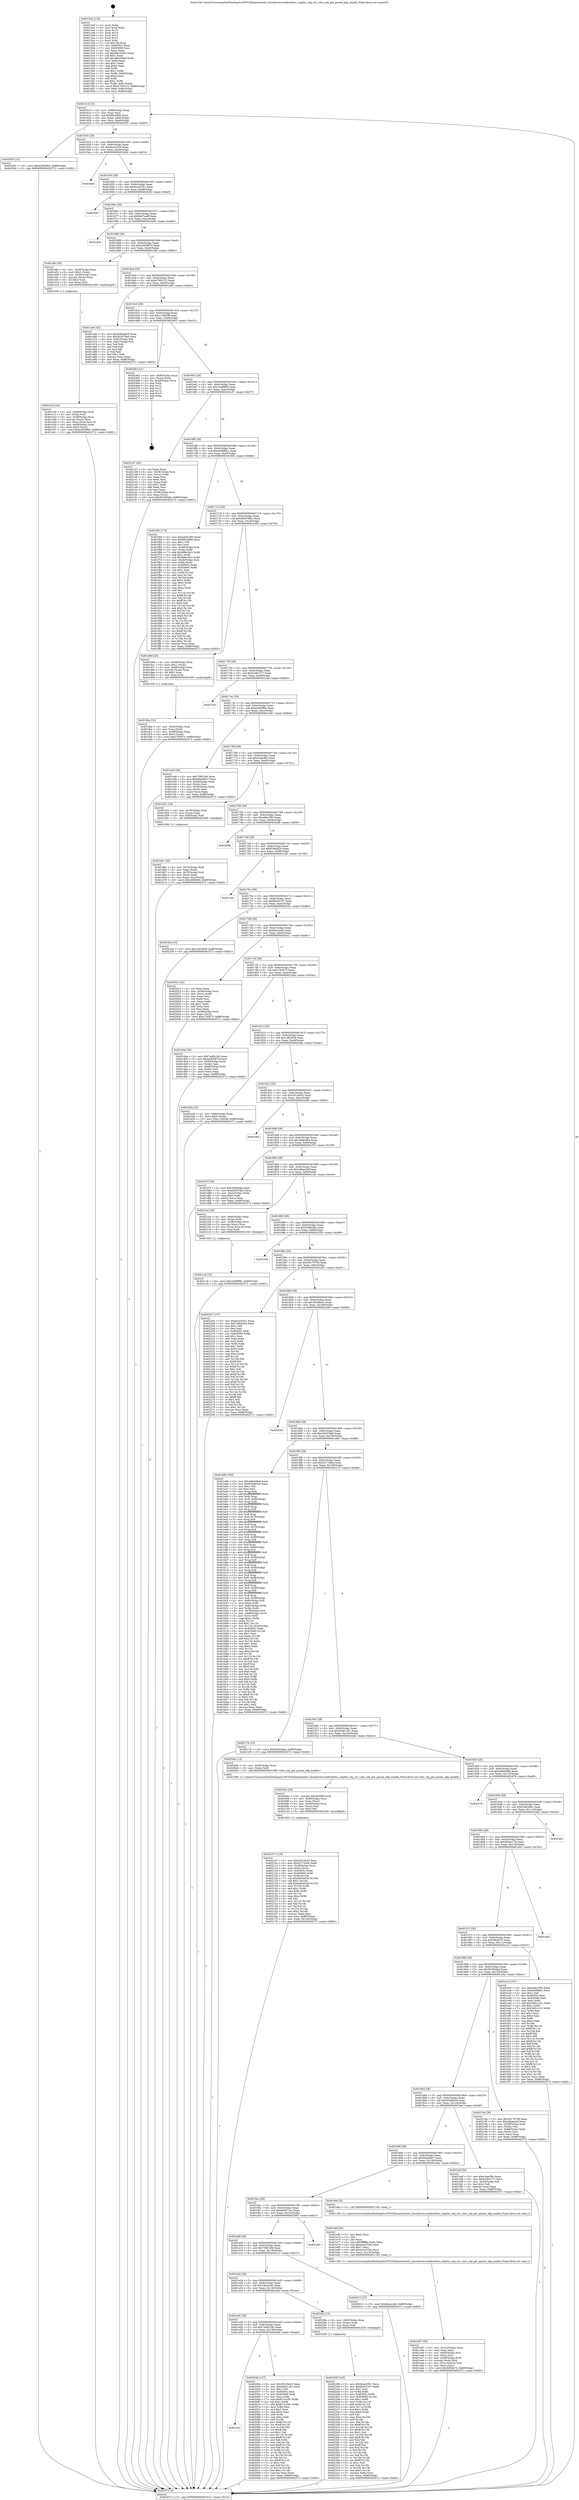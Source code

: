 digraph "0x4015a0" {
  label = "0x4015a0 (/mnt/c/Users/mathe/Desktop/tcc/POCII/binaries/extr_linuxdriversusbhostdwc_otgdwc_otg_cil.c_dwc_otg_get_param_adp_enable_Final-ollvm.out::main(0))"
  labelloc = "t"
  node[shape=record]

  Entry [label="",width=0.3,height=0.3,shape=circle,fillcolor=black,style=filled]
  "0x401614" [label="{
     0x401614 [32]\l
     | [instrs]\l
     &nbsp;&nbsp;0x401614 \<+6\>: mov -0x88(%rbp),%eax\l
     &nbsp;&nbsp;0x40161a \<+2\>: mov %eax,%ecx\l
     &nbsp;&nbsp;0x40161c \<+6\>: sub $0x88c2f6fa,%ecx\l
     &nbsp;&nbsp;0x401622 \<+6\>: mov %eax,-0x9c(%rbp)\l
     &nbsp;&nbsp;0x401628 \<+6\>: mov %ecx,-0xa0(%rbp)\l
     &nbsp;&nbsp;0x40162e \<+6\>: je 0000000000402003 \<main+0xa63\>\l
  }"]
  "0x402003" [label="{
     0x402003 [15]\l
     | [instrs]\l
     &nbsp;&nbsp;0x402003 \<+10\>: movl $0xe2f43964,-0x88(%rbp)\l
     &nbsp;&nbsp;0x40200d \<+5\>: jmp 0000000000402572 \<main+0xfd2\>\l
  }"]
  "0x401634" [label="{
     0x401634 [28]\l
     | [instrs]\l
     &nbsp;&nbsp;0x401634 \<+5\>: jmp 0000000000401639 \<main+0x99\>\l
     &nbsp;&nbsp;0x401639 \<+6\>: mov -0x9c(%rbp),%eax\l
     &nbsp;&nbsp;0x40163f \<+5\>: sub $0x8ece3225,%eax\l
     &nbsp;&nbsp;0x401644 \<+6\>: mov %eax,-0xa4(%rbp)\l
     &nbsp;&nbsp;0x40164a \<+6\>: je 00000000004024bd \<main+0xf1d\>\l
  }"]
  Exit [label="",width=0.3,height=0.3,shape=circle,fillcolor=black,style=filled,peripheries=2]
  "0x4024bd" [label="{
     0x4024bd\l
  }", style=dashed]
  "0x401650" [label="{
     0x401650 [28]\l
     | [instrs]\l
     &nbsp;&nbsp;0x401650 \<+5\>: jmp 0000000000401655 \<main+0xb5\>\l
     &nbsp;&nbsp;0x401655 \<+6\>: mov -0x9c(%rbp),%eax\l
     &nbsp;&nbsp;0x40165b \<+5\>: sub $0x9cea5351,%eax\l
     &nbsp;&nbsp;0x401660 \<+6\>: mov %eax,-0xa8(%rbp)\l
     &nbsp;&nbsp;0x401666 \<+6\>: je 0000000000402545 \<main+0xfa5\>\l
  }"]
  "0x402299" [label="{
     0x402299 [145]\l
     | [instrs]\l
     &nbsp;&nbsp;0x402299 \<+5\>: mov $0x9cea5351,%ecx\l
     &nbsp;&nbsp;0x40229e \<+5\>: mov $0xfbd34747,%edx\l
     &nbsp;&nbsp;0x4022a3 \<+3\>: mov $0x1,%sil\l
     &nbsp;&nbsp;0x4022a6 \<+3\>: xor %r8d,%r8d\l
     &nbsp;&nbsp;0x4022a9 \<+8\>: mov 0x40505c,%r9d\l
     &nbsp;&nbsp;0x4022b1 \<+8\>: mov 0x405060,%r10d\l
     &nbsp;&nbsp;0x4022b9 \<+4\>: sub $0x1,%r8d\l
     &nbsp;&nbsp;0x4022bd \<+3\>: mov %r9d,%r11d\l
     &nbsp;&nbsp;0x4022c0 \<+3\>: add %r8d,%r11d\l
     &nbsp;&nbsp;0x4022c3 \<+4\>: imul %r11d,%r9d\l
     &nbsp;&nbsp;0x4022c7 \<+4\>: and $0x1,%r9d\l
     &nbsp;&nbsp;0x4022cb \<+4\>: cmp $0x0,%r9d\l
     &nbsp;&nbsp;0x4022cf \<+3\>: sete %bl\l
     &nbsp;&nbsp;0x4022d2 \<+4\>: cmp $0xa,%r10d\l
     &nbsp;&nbsp;0x4022d6 \<+4\>: setl %r14b\l
     &nbsp;&nbsp;0x4022da \<+3\>: mov %bl,%r15b\l
     &nbsp;&nbsp;0x4022dd \<+4\>: xor $0xff,%r15b\l
     &nbsp;&nbsp;0x4022e1 \<+3\>: mov %r14b,%r12b\l
     &nbsp;&nbsp;0x4022e4 \<+4\>: xor $0xff,%r12b\l
     &nbsp;&nbsp;0x4022e8 \<+4\>: xor $0x1,%sil\l
     &nbsp;&nbsp;0x4022ec \<+3\>: mov %r15b,%r13b\l
     &nbsp;&nbsp;0x4022ef \<+4\>: and $0xff,%r13b\l
     &nbsp;&nbsp;0x4022f3 \<+3\>: and %sil,%bl\l
     &nbsp;&nbsp;0x4022f6 \<+3\>: mov %r12b,%al\l
     &nbsp;&nbsp;0x4022f9 \<+2\>: and $0xff,%al\l
     &nbsp;&nbsp;0x4022fb \<+3\>: and %sil,%r14b\l
     &nbsp;&nbsp;0x4022fe \<+3\>: or %bl,%r13b\l
     &nbsp;&nbsp;0x402301 \<+3\>: or %r14b,%al\l
     &nbsp;&nbsp;0x402304 \<+3\>: xor %al,%r13b\l
     &nbsp;&nbsp;0x402307 \<+3\>: or %r12b,%r15b\l
     &nbsp;&nbsp;0x40230a \<+4\>: xor $0xff,%r15b\l
     &nbsp;&nbsp;0x40230e \<+4\>: or $0x1,%sil\l
     &nbsp;&nbsp;0x402312 \<+3\>: and %sil,%r15b\l
     &nbsp;&nbsp;0x402315 \<+3\>: or %r15b,%r13b\l
     &nbsp;&nbsp;0x402318 \<+4\>: test $0x1,%r13b\l
     &nbsp;&nbsp;0x40231c \<+3\>: cmovne %edx,%ecx\l
     &nbsp;&nbsp;0x40231f \<+6\>: mov %ecx,-0x88(%rbp)\l
     &nbsp;&nbsp;0x402325 \<+5\>: jmp 0000000000402572 \<main+0xfd2\>\l
  }"]
  "0x402545" [label="{
     0x402545\l
  }", style=dashed]
  "0x40166c" [label="{
     0x40166c [28]\l
     | [instrs]\l
     &nbsp;&nbsp;0x40166c \<+5\>: jmp 0000000000401671 \<main+0xd1\>\l
     &nbsp;&nbsp;0x401671 \<+6\>: mov -0x9c(%rbp),%eax\l
     &nbsp;&nbsp;0x401677 \<+5\>: sub $0x9e67aa8f,%eax\l
     &nbsp;&nbsp;0x40167c \<+6\>: mov %eax,-0xac(%rbp)\l
     &nbsp;&nbsp;0x401682 \<+6\>: je 000000000040243b \<main+0xe9b\>\l
  }"]
  "0x4021c8" [label="{
     0x4021c8 [15]\l
     | [instrs]\l
     &nbsp;&nbsp;0x4021c8 \<+10\>: movl $0xc3a99f96,-0x88(%rbp)\l
     &nbsp;&nbsp;0x4021d2 \<+5\>: jmp 0000000000402572 \<main+0xfd2\>\l
  }"]
  "0x40243b" [label="{
     0x40243b\l
  }", style=dashed]
  "0x401688" [label="{
     0x401688 [28]\l
     | [instrs]\l
     &nbsp;&nbsp;0x401688 \<+5\>: jmp 000000000040168d \<main+0xed\>\l
     &nbsp;&nbsp;0x40168d \<+6\>: mov -0x9c(%rbp),%eax\l
     &nbsp;&nbsp;0x401693 \<+5\>: sub $0xa285687d,%eax\l
     &nbsp;&nbsp;0x401698 \<+6\>: mov %eax,-0xb0(%rbp)\l
     &nbsp;&nbsp;0x40169e \<+6\>: je 0000000000401dfe \<main+0x85e\>\l
  }"]
  "0x402107" [label="{
     0x402107 [116]\l
     | [instrs]\l
     &nbsp;&nbsp;0x402107 \<+5\>: mov $0x20518c63,%esi\l
     &nbsp;&nbsp;0x40210c \<+5\>: mov $0x43175e0a,%edx\l
     &nbsp;&nbsp;0x402111 \<+4\>: mov -0x38(%rbp),%rcx\l
     &nbsp;&nbsp;0x402115 \<+6\>: movl $0x0,(%rcx)\l
     &nbsp;&nbsp;0x40211b \<+8\>: mov 0x40505c,%r8d\l
     &nbsp;&nbsp;0x402123 \<+8\>: mov 0x405060,%r9d\l
     &nbsp;&nbsp;0x40212b \<+3\>: mov %r8d,%r10d\l
     &nbsp;&nbsp;0x40212e \<+7\>: sub $0xed65a53d,%r10d\l
     &nbsp;&nbsp;0x402135 \<+4\>: sub $0x1,%r10d\l
     &nbsp;&nbsp;0x402139 \<+7\>: add $0xed65a53d,%r10d\l
     &nbsp;&nbsp;0x402140 \<+4\>: imul %r10d,%r8d\l
     &nbsp;&nbsp;0x402144 \<+4\>: and $0x1,%r8d\l
     &nbsp;&nbsp;0x402148 \<+4\>: cmp $0x0,%r8d\l
     &nbsp;&nbsp;0x40214c \<+4\>: sete %r11b\l
     &nbsp;&nbsp;0x402150 \<+4\>: cmp $0xa,%r9d\l
     &nbsp;&nbsp;0x402154 \<+3\>: setl %bl\l
     &nbsp;&nbsp;0x402157 \<+3\>: mov %r11b,%r14b\l
     &nbsp;&nbsp;0x40215a \<+3\>: and %bl,%r14b\l
     &nbsp;&nbsp;0x40215d \<+3\>: xor %bl,%r11b\l
     &nbsp;&nbsp;0x402160 \<+3\>: or %r11b,%r14b\l
     &nbsp;&nbsp;0x402163 \<+4\>: test $0x1,%r14b\l
     &nbsp;&nbsp;0x402167 \<+3\>: cmovne %edx,%esi\l
     &nbsp;&nbsp;0x40216a \<+6\>: mov %esi,-0x88(%rbp)\l
     &nbsp;&nbsp;0x402170 \<+6\>: mov %eax,-0x140(%rbp)\l
     &nbsp;&nbsp;0x402176 \<+5\>: jmp 0000000000402572 \<main+0xfd2\>\l
  }"]
  "0x401dfe" [label="{
     0x401dfe [29]\l
     | [instrs]\l
     &nbsp;&nbsp;0x401dfe \<+4\>: mov -0x50(%rbp),%rax\l
     &nbsp;&nbsp;0x401e02 \<+6\>: movl $0x1,(%rax)\l
     &nbsp;&nbsp;0x401e08 \<+4\>: mov -0x50(%rbp),%rax\l
     &nbsp;&nbsp;0x401e0c \<+3\>: movslq (%rax),%rax\l
     &nbsp;&nbsp;0x401e0f \<+4\>: shl $0x2,%rax\l
     &nbsp;&nbsp;0x401e13 \<+3\>: mov %rax,%rdi\l
     &nbsp;&nbsp;0x401e16 \<+5\>: call 0000000000401050 \<malloc@plt\>\l
     | [calls]\l
     &nbsp;&nbsp;0x401050 \{1\} (unknown)\l
  }"]
  "0x4016a4" [label="{
     0x4016a4 [28]\l
     | [instrs]\l
     &nbsp;&nbsp;0x4016a4 \<+5\>: jmp 00000000004016a9 \<main+0x109\>\l
     &nbsp;&nbsp;0x4016a9 \<+6\>: mov -0x9c(%rbp),%eax\l
     &nbsp;&nbsp;0x4016af \<+5\>: sub $0xa7365122,%eax\l
     &nbsp;&nbsp;0x4016b4 \<+6\>: mov %eax,-0xb4(%rbp)\l
     &nbsp;&nbsp;0x4016ba \<+6\>: je 0000000000401a66 \<main+0x4c6\>\l
  }"]
  "0x4020ea" [label="{
     0x4020ea [29]\l
     | [instrs]\l
     &nbsp;&nbsp;0x4020ea \<+10\>: movabs $0x4030b6,%rdi\l
     &nbsp;&nbsp;0x4020f4 \<+4\>: mov -0x40(%rbp),%rcx\l
     &nbsp;&nbsp;0x4020f8 \<+2\>: mov %eax,(%rcx)\l
     &nbsp;&nbsp;0x4020fa \<+4\>: mov -0x40(%rbp),%rcx\l
     &nbsp;&nbsp;0x4020fe \<+2\>: mov (%rcx),%esi\l
     &nbsp;&nbsp;0x402100 \<+2\>: mov $0x0,%al\l
     &nbsp;&nbsp;0x402102 \<+5\>: call 0000000000401040 \<printf@plt\>\l
     | [calls]\l
     &nbsp;&nbsp;0x401040 \{1\} (unknown)\l
  }"]
  "0x401a66" [label="{
     0x401a66 [53]\l
     | [instrs]\l
     &nbsp;&nbsp;0x401a66 \<+5\>: mov $0x4d6449e8,%eax\l
     &nbsp;&nbsp;0x401a6b \<+5\>: mov $0x3d2079a9,%ecx\l
     &nbsp;&nbsp;0x401a70 \<+6\>: mov -0x82(%rbp),%dl\l
     &nbsp;&nbsp;0x401a76 \<+7\>: mov -0x81(%rbp),%sil\l
     &nbsp;&nbsp;0x401a7d \<+3\>: mov %dl,%dil\l
     &nbsp;&nbsp;0x401a80 \<+3\>: and %sil,%dil\l
     &nbsp;&nbsp;0x401a83 \<+3\>: xor %sil,%dl\l
     &nbsp;&nbsp;0x401a86 \<+3\>: or %dl,%dil\l
     &nbsp;&nbsp;0x401a89 \<+4\>: test $0x1,%dil\l
     &nbsp;&nbsp;0x401a8d \<+3\>: cmovne %ecx,%eax\l
     &nbsp;&nbsp;0x401a90 \<+6\>: mov %eax,-0x88(%rbp)\l
     &nbsp;&nbsp;0x401a96 \<+5\>: jmp 0000000000402572 \<main+0xfd2\>\l
  }"]
  "0x4016c0" [label="{
     0x4016c0 [28]\l
     | [instrs]\l
     &nbsp;&nbsp;0x4016c0 \<+5\>: jmp 00000000004016c5 \<main+0x125\>\l
     &nbsp;&nbsp;0x4016c5 \<+6\>: mov -0x9c(%rbp),%eax\l
     &nbsp;&nbsp;0x4016cb \<+5\>: sub $0xc13b02ff,%eax\l
     &nbsp;&nbsp;0x4016d0 \<+6\>: mov %eax,-0xb8(%rbp)\l
     &nbsp;&nbsp;0x4016d6 \<+6\>: je 0000000000402463 \<main+0xec3\>\l
  }"]
  "0x402572" [label="{
     0x402572 [5]\l
     | [instrs]\l
     &nbsp;&nbsp;0x402572 \<+5\>: jmp 0000000000401614 \<main+0x74\>\l
  }"]
  "0x4015a0" [label="{
     0x4015a0 [116]\l
     | [instrs]\l
     &nbsp;&nbsp;0x4015a0 \<+1\>: push %rbp\l
     &nbsp;&nbsp;0x4015a1 \<+3\>: mov %rsp,%rbp\l
     &nbsp;&nbsp;0x4015a4 \<+2\>: push %r15\l
     &nbsp;&nbsp;0x4015a6 \<+2\>: push %r14\l
     &nbsp;&nbsp;0x4015a8 \<+2\>: push %r13\l
     &nbsp;&nbsp;0x4015aa \<+2\>: push %r12\l
     &nbsp;&nbsp;0x4015ac \<+1\>: push %rbx\l
     &nbsp;&nbsp;0x4015ad \<+7\>: sub $0x128,%rsp\l
     &nbsp;&nbsp;0x4015b4 \<+7\>: mov 0x40505c,%eax\l
     &nbsp;&nbsp;0x4015bb \<+7\>: mov 0x405060,%ecx\l
     &nbsp;&nbsp;0x4015c2 \<+2\>: mov %eax,%edx\l
     &nbsp;&nbsp;0x4015c4 \<+6\>: sub $0xd8e164de,%edx\l
     &nbsp;&nbsp;0x4015ca \<+3\>: sub $0x1,%edx\l
     &nbsp;&nbsp;0x4015cd \<+6\>: add $0xd8e164de,%edx\l
     &nbsp;&nbsp;0x4015d3 \<+3\>: imul %edx,%eax\l
     &nbsp;&nbsp;0x4015d6 \<+3\>: and $0x1,%eax\l
     &nbsp;&nbsp;0x4015d9 \<+3\>: cmp $0x0,%eax\l
     &nbsp;&nbsp;0x4015dc \<+4\>: sete %r8b\l
     &nbsp;&nbsp;0x4015e0 \<+4\>: and $0x1,%r8b\l
     &nbsp;&nbsp;0x4015e4 \<+7\>: mov %r8b,-0x82(%rbp)\l
     &nbsp;&nbsp;0x4015eb \<+3\>: cmp $0xa,%ecx\l
     &nbsp;&nbsp;0x4015ee \<+4\>: setl %r8b\l
     &nbsp;&nbsp;0x4015f2 \<+4\>: and $0x1,%r8b\l
     &nbsp;&nbsp;0x4015f6 \<+7\>: mov %r8b,-0x81(%rbp)\l
     &nbsp;&nbsp;0x4015fd \<+10\>: movl $0xa7365122,-0x88(%rbp)\l
     &nbsp;&nbsp;0x401607 \<+6\>: mov %edi,-0x8c(%rbp)\l
     &nbsp;&nbsp;0x40160d \<+7\>: mov %rsi,-0x98(%rbp)\l
  }"]
  "0x401a5c" [label="{
     0x401a5c\l
  }", style=dashed]
  "0x402463" [label="{
     0x402463 [21]\l
     | [instrs]\l
     &nbsp;&nbsp;0x402463 \<+4\>: mov -0x80(%rbp),%rax\l
     &nbsp;&nbsp;0x402467 \<+2\>: mov (%rax),%eax\l
     &nbsp;&nbsp;0x402469 \<+4\>: lea -0x28(%rbp),%rsp\l
     &nbsp;&nbsp;0x40246d \<+1\>: pop %rbx\l
     &nbsp;&nbsp;0x40246e \<+2\>: pop %r12\l
     &nbsp;&nbsp;0x402470 \<+2\>: pop %r13\l
     &nbsp;&nbsp;0x402472 \<+2\>: pop %r14\l
     &nbsp;&nbsp;0x402474 \<+2\>: pop %r15\l
     &nbsp;&nbsp;0x402476 \<+1\>: pop %rbp\l
     &nbsp;&nbsp;0x402477 \<+1\>: ret\l
  }"]
  "0x4016dc" [label="{
     0x4016dc [28]\l
     | [instrs]\l
     &nbsp;&nbsp;0x4016dc \<+5\>: jmp 00000000004016e1 \<main+0x141\>\l
     &nbsp;&nbsp;0x4016e1 \<+6\>: mov -0x9c(%rbp),%eax\l
     &nbsp;&nbsp;0x4016e7 \<+5\>: sub $0xc3a99f96,%eax\l
     &nbsp;&nbsp;0x4016ec \<+6\>: mov %eax,-0xbc(%rbp)\l
     &nbsp;&nbsp;0x4016f2 \<+6\>: je 00000000004021d7 \<main+0xc37\>\l
  }"]
  "0x40204b" [label="{
     0x40204b [147]\l
     | [instrs]\l
     &nbsp;&nbsp;0x40204b \<+5\>: mov $0x20518c63,%eax\l
     &nbsp;&nbsp;0x402050 \<+5\>: mov $0x4d3b1181,%ecx\l
     &nbsp;&nbsp;0x402055 \<+2\>: mov $0x1,%dl\l
     &nbsp;&nbsp;0x402057 \<+7\>: mov 0x40505c,%esi\l
     &nbsp;&nbsp;0x40205e \<+7\>: mov 0x405060,%edi\l
     &nbsp;&nbsp;0x402065 \<+3\>: mov %esi,%r8d\l
     &nbsp;&nbsp;0x402068 \<+7\>: sub $0x87cc43f1,%r8d\l
     &nbsp;&nbsp;0x40206f \<+4\>: sub $0x1,%r8d\l
     &nbsp;&nbsp;0x402073 \<+7\>: add $0x87cc43f1,%r8d\l
     &nbsp;&nbsp;0x40207a \<+4\>: imul %r8d,%esi\l
     &nbsp;&nbsp;0x40207e \<+3\>: and $0x1,%esi\l
     &nbsp;&nbsp;0x402081 \<+3\>: cmp $0x0,%esi\l
     &nbsp;&nbsp;0x402084 \<+4\>: sete %r9b\l
     &nbsp;&nbsp;0x402088 \<+3\>: cmp $0xa,%edi\l
     &nbsp;&nbsp;0x40208b \<+4\>: setl %r10b\l
     &nbsp;&nbsp;0x40208f \<+3\>: mov %r9b,%r11b\l
     &nbsp;&nbsp;0x402092 \<+4\>: xor $0xff,%r11b\l
     &nbsp;&nbsp;0x402096 \<+3\>: mov %r10b,%bl\l
     &nbsp;&nbsp;0x402099 \<+3\>: xor $0xff,%bl\l
     &nbsp;&nbsp;0x40209c \<+3\>: xor $0x1,%dl\l
     &nbsp;&nbsp;0x40209f \<+3\>: mov %r11b,%r14b\l
     &nbsp;&nbsp;0x4020a2 \<+4\>: and $0xff,%r14b\l
     &nbsp;&nbsp;0x4020a6 \<+3\>: and %dl,%r9b\l
     &nbsp;&nbsp;0x4020a9 \<+3\>: mov %bl,%r15b\l
     &nbsp;&nbsp;0x4020ac \<+4\>: and $0xff,%r15b\l
     &nbsp;&nbsp;0x4020b0 \<+3\>: and %dl,%r10b\l
     &nbsp;&nbsp;0x4020b3 \<+3\>: or %r9b,%r14b\l
     &nbsp;&nbsp;0x4020b6 \<+3\>: or %r10b,%r15b\l
     &nbsp;&nbsp;0x4020b9 \<+3\>: xor %r15b,%r14b\l
     &nbsp;&nbsp;0x4020bc \<+3\>: or %bl,%r11b\l
     &nbsp;&nbsp;0x4020bf \<+4\>: xor $0xff,%r11b\l
     &nbsp;&nbsp;0x4020c3 \<+3\>: or $0x1,%dl\l
     &nbsp;&nbsp;0x4020c6 \<+3\>: and %dl,%r11b\l
     &nbsp;&nbsp;0x4020c9 \<+3\>: or %r11b,%r14b\l
     &nbsp;&nbsp;0x4020cc \<+4\>: test $0x1,%r14b\l
     &nbsp;&nbsp;0x4020d0 \<+3\>: cmovne %ecx,%eax\l
     &nbsp;&nbsp;0x4020d3 \<+6\>: mov %eax,-0x88(%rbp)\l
     &nbsp;&nbsp;0x4020d9 \<+5\>: jmp 0000000000402572 \<main+0xfd2\>\l
  }"]
  "0x4021d7" [label="{
     0x4021d7 [42]\l
     | [instrs]\l
     &nbsp;&nbsp;0x4021d7 \<+2\>: xor %eax,%eax\l
     &nbsp;&nbsp;0x4021d9 \<+4\>: mov -0x38(%rbp),%rcx\l
     &nbsp;&nbsp;0x4021dd \<+2\>: mov (%rcx),%edx\l
     &nbsp;&nbsp;0x4021df \<+2\>: mov %eax,%esi\l
     &nbsp;&nbsp;0x4021e1 \<+2\>: sub %edx,%esi\l
     &nbsp;&nbsp;0x4021e3 \<+2\>: mov %eax,%edx\l
     &nbsp;&nbsp;0x4021e5 \<+3\>: sub $0x1,%edx\l
     &nbsp;&nbsp;0x4021e8 \<+2\>: add %edx,%esi\l
     &nbsp;&nbsp;0x4021ea \<+2\>: sub %esi,%eax\l
     &nbsp;&nbsp;0x4021ec \<+4\>: mov -0x38(%rbp),%rcx\l
     &nbsp;&nbsp;0x4021f0 \<+2\>: mov %eax,(%rcx)\l
     &nbsp;&nbsp;0x4021f2 \<+10\>: movl $0x5b350dad,-0x88(%rbp)\l
     &nbsp;&nbsp;0x4021fc \<+5\>: jmp 0000000000402572 \<main+0xfd2\>\l
  }"]
  "0x4016f8" [label="{
     0x4016f8 [28]\l
     | [instrs]\l
     &nbsp;&nbsp;0x4016f8 \<+5\>: jmp 00000000004016fd \<main+0x15d\>\l
     &nbsp;&nbsp;0x4016fd \<+6\>: mov -0x9c(%rbp),%eax\l
     &nbsp;&nbsp;0x401703 \<+5\>: sub $0xd346f6e1,%eax\l
     &nbsp;&nbsp;0x401708 \<+6\>: mov %eax,-0xc0(%rbp)\l
     &nbsp;&nbsp;0x40170e \<+6\>: je 0000000000401f56 \<main+0x9b6\>\l
  }"]
  "0x401a40" [label="{
     0x401a40 [28]\l
     | [instrs]\l
     &nbsp;&nbsp;0x401a40 \<+5\>: jmp 0000000000401a45 \<main+0x4a5\>\l
     &nbsp;&nbsp;0x401a45 \<+6\>: mov -0x9c(%rbp),%eax\l
     &nbsp;&nbsp;0x401a4b \<+5\>: sub $0x7ad9c240,%eax\l
     &nbsp;&nbsp;0x401a50 \<+6\>: mov %eax,-0x138(%rbp)\l
     &nbsp;&nbsp;0x401a56 \<+6\>: je 000000000040204b \<main+0xaab\>\l
  }"]
  "0x401f56" [label="{
     0x401f56 [173]\l
     | [instrs]\l
     &nbsp;&nbsp;0x401f56 \<+5\>: mov $0xedde1f92,%eax\l
     &nbsp;&nbsp;0x401f5b \<+5\>: mov $0x88c2f6fa,%ecx\l
     &nbsp;&nbsp;0x401f60 \<+2\>: mov $0x1,%dl\l
     &nbsp;&nbsp;0x401f62 \<+2\>: xor %esi,%esi\l
     &nbsp;&nbsp;0x401f64 \<+4\>: mov -0x48(%rbp),%rdi\l
     &nbsp;&nbsp;0x401f68 \<+3\>: mov (%rdi),%r8d\l
     &nbsp;&nbsp;0x401f6b \<+7\>: add $0xfd9e16c3,%r8d\l
     &nbsp;&nbsp;0x401f72 \<+4\>: add $0x1,%r8d\l
     &nbsp;&nbsp;0x401f76 \<+7\>: sub $0xfd9e16c3,%r8d\l
     &nbsp;&nbsp;0x401f7d \<+4\>: mov -0x48(%rbp),%rdi\l
     &nbsp;&nbsp;0x401f81 \<+3\>: mov %r8d,(%rdi)\l
     &nbsp;&nbsp;0x401f84 \<+8\>: mov 0x40505c,%r8d\l
     &nbsp;&nbsp;0x401f8c \<+8\>: mov 0x405060,%r9d\l
     &nbsp;&nbsp;0x401f94 \<+3\>: sub $0x1,%esi\l
     &nbsp;&nbsp;0x401f97 \<+3\>: mov %r8d,%r10d\l
     &nbsp;&nbsp;0x401f9a \<+3\>: add %esi,%r10d\l
     &nbsp;&nbsp;0x401f9d \<+4\>: imul %r10d,%r8d\l
     &nbsp;&nbsp;0x401fa1 \<+4\>: and $0x1,%r8d\l
     &nbsp;&nbsp;0x401fa5 \<+4\>: cmp $0x0,%r8d\l
     &nbsp;&nbsp;0x401fa9 \<+4\>: sete %r11b\l
     &nbsp;&nbsp;0x401fad \<+4\>: cmp $0xa,%r9d\l
     &nbsp;&nbsp;0x401fb1 \<+3\>: setl %bl\l
     &nbsp;&nbsp;0x401fb4 \<+3\>: mov %r11b,%r14b\l
     &nbsp;&nbsp;0x401fb7 \<+4\>: xor $0xff,%r14b\l
     &nbsp;&nbsp;0x401fbb \<+3\>: mov %bl,%r15b\l
     &nbsp;&nbsp;0x401fbe \<+4\>: xor $0xff,%r15b\l
     &nbsp;&nbsp;0x401fc2 \<+3\>: xor $0x0,%dl\l
     &nbsp;&nbsp;0x401fc5 \<+3\>: mov %r14b,%r12b\l
     &nbsp;&nbsp;0x401fc8 \<+4\>: and $0x0,%r12b\l
     &nbsp;&nbsp;0x401fcc \<+3\>: and %dl,%r11b\l
     &nbsp;&nbsp;0x401fcf \<+3\>: mov %r15b,%r13b\l
     &nbsp;&nbsp;0x401fd2 \<+4\>: and $0x0,%r13b\l
     &nbsp;&nbsp;0x401fd6 \<+2\>: and %dl,%bl\l
     &nbsp;&nbsp;0x401fd8 \<+3\>: or %r11b,%r12b\l
     &nbsp;&nbsp;0x401fdb \<+3\>: or %bl,%r13b\l
     &nbsp;&nbsp;0x401fde \<+3\>: xor %r13b,%r12b\l
     &nbsp;&nbsp;0x401fe1 \<+3\>: or %r15b,%r14b\l
     &nbsp;&nbsp;0x401fe4 \<+4\>: xor $0xff,%r14b\l
     &nbsp;&nbsp;0x401fe8 \<+3\>: or $0x0,%dl\l
     &nbsp;&nbsp;0x401feb \<+3\>: and %dl,%r14b\l
     &nbsp;&nbsp;0x401fee \<+3\>: or %r14b,%r12b\l
     &nbsp;&nbsp;0x401ff1 \<+4\>: test $0x1,%r12b\l
     &nbsp;&nbsp;0x401ff5 \<+3\>: cmovne %ecx,%eax\l
     &nbsp;&nbsp;0x401ff8 \<+6\>: mov %eax,-0x88(%rbp)\l
     &nbsp;&nbsp;0x401ffe \<+5\>: jmp 0000000000402572 \<main+0xfd2\>\l
  }"]
  "0x401714" [label="{
     0x401714 [28]\l
     | [instrs]\l
     &nbsp;&nbsp;0x401714 \<+5\>: jmp 0000000000401719 \<main+0x179\>\l
     &nbsp;&nbsp;0x401719 \<+6\>: mov -0x9c(%rbp),%eax\l
     &nbsp;&nbsp;0x40171f \<+5\>: sub $0xdd5d78b2,%eax\l
     &nbsp;&nbsp;0x401724 \<+6\>: mov %eax,-0xc4(%rbp)\l
     &nbsp;&nbsp;0x40172a \<+6\>: je 0000000000401d9d \<main+0x7fd\>\l
  }"]
  "0x40228a" [label="{
     0x40228a [15]\l
     | [instrs]\l
     &nbsp;&nbsp;0x40228a \<+4\>: mov -0x60(%rbp),%rax\l
     &nbsp;&nbsp;0x40228e \<+3\>: mov (%rax),%rax\l
     &nbsp;&nbsp;0x402291 \<+3\>: mov %rax,%rdi\l
     &nbsp;&nbsp;0x402294 \<+5\>: call 0000000000401030 \<free@plt\>\l
     | [calls]\l
     &nbsp;&nbsp;0x401030 \{1\} (unknown)\l
  }"]
  "0x401d9d" [label="{
     0x401d9d [29]\l
     | [instrs]\l
     &nbsp;&nbsp;0x401d9d \<+4\>: mov -0x68(%rbp),%rax\l
     &nbsp;&nbsp;0x401da1 \<+6\>: movl $0x1,(%rax)\l
     &nbsp;&nbsp;0x401da7 \<+4\>: mov -0x68(%rbp),%rax\l
     &nbsp;&nbsp;0x401dab \<+3\>: movslq (%rax),%rax\l
     &nbsp;&nbsp;0x401dae \<+4\>: shl $0x3,%rax\l
     &nbsp;&nbsp;0x401db2 \<+3\>: mov %rax,%rdi\l
     &nbsp;&nbsp;0x401db5 \<+5\>: call 0000000000401050 \<malloc@plt\>\l
     | [calls]\l
     &nbsp;&nbsp;0x401050 \{1\} (unknown)\l
  }"]
  "0x401730" [label="{
     0x401730 [28]\l
     | [instrs]\l
     &nbsp;&nbsp;0x401730 \<+5\>: jmp 0000000000401735 \<main+0x195\>\l
     &nbsp;&nbsp;0x401735 \<+6\>: mov -0x9c(%rbp),%eax\l
     &nbsp;&nbsp;0x40173b \<+5\>: sub $0xe2481277,%eax\l
     &nbsp;&nbsp;0x401740 \<+6\>: mov %eax,-0xc8(%rbp)\l
     &nbsp;&nbsp;0x401746 \<+6\>: je 0000000000401c0d \<main+0x66d\>\l
  }"]
  "0x401a24" [label="{
     0x401a24 [28]\l
     | [instrs]\l
     &nbsp;&nbsp;0x401a24 \<+5\>: jmp 0000000000401a29 \<main+0x489\>\l
     &nbsp;&nbsp;0x401a29 \<+6\>: mov -0x9c(%rbp),%eax\l
     &nbsp;&nbsp;0x401a2f \<+5\>: sub $0x7a8ce242,%eax\l
     &nbsp;&nbsp;0x401a34 \<+6\>: mov %eax,-0x134(%rbp)\l
     &nbsp;&nbsp;0x401a3a \<+6\>: je 000000000040228a \<main+0xcea\>\l
  }"]
  "0x401c0d" [label="{
     0x401c0d\l
  }", style=dashed]
  "0x40174c" [label="{
     0x40174c [28]\l
     | [instrs]\l
     &nbsp;&nbsp;0x40174c \<+5\>: jmp 0000000000401751 \<main+0x1b1\>\l
     &nbsp;&nbsp;0x401751 \<+6\>: mov -0x9c(%rbp),%eax\l
     &nbsp;&nbsp;0x401757 \<+5\>: sub $0xe2f43964,%eax\l
     &nbsp;&nbsp;0x40175c \<+6\>: mov %eax,-0xcc(%rbp)\l
     &nbsp;&nbsp;0x401762 \<+6\>: je 0000000000401e46 \<main+0x8a6\>\l
  }"]
  "0x402012" [label="{
     0x402012 [15]\l
     | [instrs]\l
     &nbsp;&nbsp;0x402012 \<+10\>: movl $0xfdaca2a6,-0x88(%rbp)\l
     &nbsp;&nbsp;0x40201c \<+5\>: jmp 0000000000402572 \<main+0xfd2\>\l
  }"]
  "0x401e46" [label="{
     0x401e46 [36]\l
     | [instrs]\l
     &nbsp;&nbsp;0x401e46 \<+5\>: mov $0x75f814f4,%eax\l
     &nbsp;&nbsp;0x401e4b \<+5\>: mov $0x66a946e7,%ecx\l
     &nbsp;&nbsp;0x401e50 \<+4\>: mov -0x48(%rbp),%rdx\l
     &nbsp;&nbsp;0x401e54 \<+2\>: mov (%rdx),%esi\l
     &nbsp;&nbsp;0x401e56 \<+4\>: mov -0x50(%rbp),%rdx\l
     &nbsp;&nbsp;0x401e5a \<+2\>: cmp (%rdx),%esi\l
     &nbsp;&nbsp;0x401e5c \<+3\>: cmovl %ecx,%eax\l
     &nbsp;&nbsp;0x401e5f \<+6\>: mov %eax,-0x88(%rbp)\l
     &nbsp;&nbsp;0x401e65 \<+5\>: jmp 0000000000402572 \<main+0xfd2\>\l
  }"]
  "0x401768" [label="{
     0x401768 [28]\l
     | [instrs]\l
     &nbsp;&nbsp;0x401768 \<+5\>: jmp 000000000040176d \<main+0x1cd\>\l
     &nbsp;&nbsp;0x40176d \<+6\>: mov -0x9c(%rbp),%eax\l
     &nbsp;&nbsp;0x401773 \<+5\>: sub $0xe3aecf8c,%eax\l
     &nbsp;&nbsp;0x401778 \<+6\>: mov %eax,-0xd0(%rbp)\l
     &nbsp;&nbsp;0x40177e \<+6\>: je 0000000000401d51 \<main+0x7b1\>\l
  }"]
  "0x401a08" [label="{
     0x401a08 [28]\l
     | [instrs]\l
     &nbsp;&nbsp;0x401a08 \<+5\>: jmp 0000000000401a0d \<main+0x46d\>\l
     &nbsp;&nbsp;0x401a0d \<+6\>: mov -0x9c(%rbp),%eax\l
     &nbsp;&nbsp;0x401a13 \<+5\>: sub $0x75f814f4,%eax\l
     &nbsp;&nbsp;0x401a18 \<+6\>: mov %eax,-0x130(%rbp)\l
     &nbsp;&nbsp;0x401a1e \<+6\>: je 0000000000402012 \<main+0xa72\>\l
  }"]
  "0x401d51" [label="{
     0x401d51 [16]\l
     | [instrs]\l
     &nbsp;&nbsp;0x401d51 \<+4\>: mov -0x78(%rbp),%rax\l
     &nbsp;&nbsp;0x401d55 \<+3\>: mov (%rax),%rax\l
     &nbsp;&nbsp;0x401d58 \<+4\>: mov 0x8(%rax),%rdi\l
     &nbsp;&nbsp;0x401d5c \<+5\>: call 0000000000401060 \<atoi@plt\>\l
     | [calls]\l
     &nbsp;&nbsp;0x401060 \{1\} (unknown)\l
  }"]
  "0x401784" [label="{
     0x401784 [28]\l
     | [instrs]\l
     &nbsp;&nbsp;0x401784 \<+5\>: jmp 0000000000401789 \<main+0x1e9\>\l
     &nbsp;&nbsp;0x401789 \<+6\>: mov -0x9c(%rbp),%eax\l
     &nbsp;&nbsp;0x40178f \<+5\>: sub $0xedde1f92,%eax\l
     &nbsp;&nbsp;0x401794 \<+6\>: mov %eax,-0xd4(%rbp)\l
     &nbsp;&nbsp;0x40179a \<+6\>: je 00000000004024db \<main+0xf3b\>\l
  }"]
  "0x402563" [label="{
     0x402563\l
  }", style=dashed]
  "0x4024db" [label="{
     0x4024db\l
  }", style=dashed]
  "0x4017a0" [label="{
     0x4017a0 [28]\l
     | [instrs]\l
     &nbsp;&nbsp;0x4017a0 \<+5\>: jmp 00000000004017a5 \<main+0x205\>\l
     &nbsp;&nbsp;0x4017a5 \<+6\>: mov -0x9c(%rbp),%eax\l
     &nbsp;&nbsp;0x4017ab \<+5\>: sub $0xf196c824,%eax\l
     &nbsp;&nbsp;0x4017b0 \<+6\>: mov %eax,-0xd8(%rbp)\l
     &nbsp;&nbsp;0x4017b6 \<+6\>: je 0000000000401ca0 \<main+0x700\>\l
  }"]
  "0x401e97" [label="{
     0x401e97 [44]\l
     | [instrs]\l
     &nbsp;&nbsp;0x401e97 \<+6\>: mov -0x13c(%rbp),%ecx\l
     &nbsp;&nbsp;0x401e9d \<+3\>: imul %eax,%ecx\l
     &nbsp;&nbsp;0x401ea0 \<+4\>: mov -0x60(%rbp),%rsi\l
     &nbsp;&nbsp;0x401ea4 \<+3\>: mov (%rsi),%rsi\l
     &nbsp;&nbsp;0x401ea7 \<+4\>: mov -0x58(%rbp),%rdi\l
     &nbsp;&nbsp;0x401eab \<+3\>: movslq (%rdi),%rdi\l
     &nbsp;&nbsp;0x401eae \<+4\>: mov (%rsi,%rdi,8),%rsi\l
     &nbsp;&nbsp;0x401eb2 \<+2\>: mov %ecx,(%rsi)\l
     &nbsp;&nbsp;0x401eb4 \<+10\>: movl $0x59f2fe70,-0x88(%rbp)\l
     &nbsp;&nbsp;0x401ebe \<+5\>: jmp 0000000000402572 \<main+0xfd2\>\l
  }"]
  "0x401ca0" [label="{
     0x401ca0\l
  }", style=dashed]
  "0x4017bc" [label="{
     0x4017bc [28]\l
     | [instrs]\l
     &nbsp;&nbsp;0x4017bc \<+5\>: jmp 00000000004017c1 \<main+0x221\>\l
     &nbsp;&nbsp;0x4017c1 \<+6\>: mov -0x9c(%rbp),%eax\l
     &nbsp;&nbsp;0x4017c7 \<+5\>: sub $0xfbd34747,%eax\l
     &nbsp;&nbsp;0x4017cc \<+6\>: mov %eax,-0xdc(%rbp)\l
     &nbsp;&nbsp;0x4017d2 \<+6\>: je 000000000040232a \<main+0xd8a\>\l
  }"]
  "0x401e6f" [label="{
     0x401e6f [40]\l
     | [instrs]\l
     &nbsp;&nbsp;0x401e6f \<+5\>: mov $0x2,%ecx\l
     &nbsp;&nbsp;0x401e74 \<+1\>: cltd\l
     &nbsp;&nbsp;0x401e75 \<+2\>: idiv %ecx\l
     &nbsp;&nbsp;0x401e77 \<+6\>: imul $0xfffffffe,%edx,%ecx\l
     &nbsp;&nbsp;0x401e7d \<+6\>: sub $0xea2c07b6,%ecx\l
     &nbsp;&nbsp;0x401e83 \<+3\>: add $0x1,%ecx\l
     &nbsp;&nbsp;0x401e86 \<+6\>: add $0xea2c07b6,%ecx\l
     &nbsp;&nbsp;0x401e8c \<+6\>: mov %ecx,-0x13c(%rbp)\l
     &nbsp;&nbsp;0x401e92 \<+5\>: call 0000000000401160 \<next_i\>\l
     | [calls]\l
     &nbsp;&nbsp;0x401160 \{1\} (/mnt/c/Users/mathe/Desktop/tcc/POCII/binaries/extr_linuxdriversusbhostdwc_otgdwc_otg_cil.c_dwc_otg_get_param_adp_enable_Final-ollvm.out::next_i)\l
  }"]
  "0x40232a" [label="{
     0x40232a [15]\l
     | [instrs]\l
     &nbsp;&nbsp;0x40232a \<+10\>: movl $0x1df1fe59,-0x88(%rbp)\l
     &nbsp;&nbsp;0x402334 \<+5\>: jmp 0000000000402572 \<main+0xfd2\>\l
  }"]
  "0x4017d8" [label="{
     0x4017d8 [28]\l
     | [instrs]\l
     &nbsp;&nbsp;0x4017d8 \<+5\>: jmp 00000000004017dd \<main+0x23d\>\l
     &nbsp;&nbsp;0x4017dd \<+6\>: mov -0x9c(%rbp),%eax\l
     &nbsp;&nbsp;0x4017e3 \<+5\>: sub $0xfdaca2a6,%eax\l
     &nbsp;&nbsp;0x4017e8 \<+6\>: mov %eax,-0xe0(%rbp)\l
     &nbsp;&nbsp;0x4017ee \<+6\>: je 0000000000402021 \<main+0xa81\>\l
  }"]
  "0x4019ec" [label="{
     0x4019ec [28]\l
     | [instrs]\l
     &nbsp;&nbsp;0x4019ec \<+5\>: jmp 00000000004019f1 \<main+0x451\>\l
     &nbsp;&nbsp;0x4019f1 \<+6\>: mov -0x9c(%rbp),%eax\l
     &nbsp;&nbsp;0x4019f7 \<+5\>: sub $0x6a5671e2,%eax\l
     &nbsp;&nbsp;0x4019fc \<+6\>: mov %eax,-0x12c(%rbp)\l
     &nbsp;&nbsp;0x401a02 \<+6\>: je 0000000000402563 \<main+0xfc3\>\l
  }"]
  "0x402021" [label="{
     0x402021 [42]\l
     | [instrs]\l
     &nbsp;&nbsp;0x402021 \<+2\>: xor %eax,%eax\l
     &nbsp;&nbsp;0x402023 \<+4\>: mov -0x58(%rbp),%rcx\l
     &nbsp;&nbsp;0x402027 \<+2\>: mov (%rcx),%edx\l
     &nbsp;&nbsp;0x402029 \<+2\>: mov %eax,%esi\l
     &nbsp;&nbsp;0x40202b \<+2\>: sub %edx,%esi\l
     &nbsp;&nbsp;0x40202d \<+2\>: mov %eax,%edx\l
     &nbsp;&nbsp;0x40202f \<+3\>: sub $0x1,%edx\l
     &nbsp;&nbsp;0x402032 \<+2\>: add %edx,%esi\l
     &nbsp;&nbsp;0x402034 \<+2\>: sub %esi,%eax\l
     &nbsp;&nbsp;0x402036 \<+4\>: mov -0x58(%rbp),%rcx\l
     &nbsp;&nbsp;0x40203a \<+2\>: mov %eax,(%rcx)\l
     &nbsp;&nbsp;0x40203c \<+10\>: movl $0xc792975,-0x88(%rbp)\l
     &nbsp;&nbsp;0x402046 \<+5\>: jmp 0000000000402572 \<main+0xfd2\>\l
  }"]
  "0x4017f4" [label="{
     0x4017f4 [28]\l
     | [instrs]\l
     &nbsp;&nbsp;0x4017f4 \<+5\>: jmp 00000000004017f9 \<main+0x259\>\l
     &nbsp;&nbsp;0x4017f9 \<+6\>: mov -0x9c(%rbp),%eax\l
     &nbsp;&nbsp;0x4017ff \<+5\>: sub $0xc792975,%eax\l
     &nbsp;&nbsp;0x401804 \<+6\>: mov %eax,-0xe4(%rbp)\l
     &nbsp;&nbsp;0x40180a \<+6\>: je 0000000000401dda \<main+0x83a\>\l
  }"]
  "0x401e6a" [label="{
     0x401e6a [5]\l
     | [instrs]\l
     &nbsp;&nbsp;0x401e6a \<+5\>: call 0000000000401160 \<next_i\>\l
     | [calls]\l
     &nbsp;&nbsp;0x401160 \{1\} (/mnt/c/Users/mathe/Desktop/tcc/POCII/binaries/extr_linuxdriversusbhostdwc_otgdwc_otg_cil.c_dwc_otg_get_param_adp_enable_Final-ollvm.out::next_i)\l
  }"]
  "0x401dda" [label="{
     0x401dda [36]\l
     | [instrs]\l
     &nbsp;&nbsp;0x401dda \<+5\>: mov $0x7ad9c240,%eax\l
     &nbsp;&nbsp;0x401ddf \<+5\>: mov $0xa285687d,%ecx\l
     &nbsp;&nbsp;0x401de4 \<+4\>: mov -0x58(%rbp),%rdx\l
     &nbsp;&nbsp;0x401de8 \<+2\>: mov (%rdx),%esi\l
     &nbsp;&nbsp;0x401dea \<+4\>: mov -0x68(%rbp),%rdx\l
     &nbsp;&nbsp;0x401dee \<+2\>: cmp (%rdx),%esi\l
     &nbsp;&nbsp;0x401df0 \<+3\>: cmovl %ecx,%eax\l
     &nbsp;&nbsp;0x401df3 \<+6\>: mov %eax,-0x88(%rbp)\l
     &nbsp;&nbsp;0x401df9 \<+5\>: jmp 0000000000402572 \<main+0xfd2\>\l
  }"]
  "0x401810" [label="{
     0x401810 [28]\l
     | [instrs]\l
     &nbsp;&nbsp;0x401810 \<+5\>: jmp 0000000000401815 \<main+0x275\>\l
     &nbsp;&nbsp;0x401815 \<+6\>: mov -0x9c(%rbp),%eax\l
     &nbsp;&nbsp;0x40181b \<+5\>: sub $0x1df1fe59,%eax\l
     &nbsp;&nbsp;0x401820 \<+6\>: mov %eax,-0xe8(%rbp)\l
     &nbsp;&nbsp;0x401826 \<+6\>: je 000000000040244a \<main+0xeaa\>\l
  }"]
  "0x401e1b" [label="{
     0x401e1b [43]\l
     | [instrs]\l
     &nbsp;&nbsp;0x401e1b \<+4\>: mov -0x60(%rbp),%rdi\l
     &nbsp;&nbsp;0x401e1f \<+3\>: mov (%rdi),%rdi\l
     &nbsp;&nbsp;0x401e22 \<+4\>: mov -0x58(%rbp),%rcx\l
     &nbsp;&nbsp;0x401e26 \<+3\>: movslq (%rcx),%rcx\l
     &nbsp;&nbsp;0x401e29 \<+4\>: mov %rax,(%rdi,%rcx,8)\l
     &nbsp;&nbsp;0x401e2d \<+4\>: mov -0x48(%rbp),%rax\l
     &nbsp;&nbsp;0x401e31 \<+6\>: movl $0x0,(%rax)\l
     &nbsp;&nbsp;0x401e37 \<+10\>: movl $0xe2f43964,-0x88(%rbp)\l
     &nbsp;&nbsp;0x401e41 \<+5\>: jmp 0000000000402572 \<main+0xfd2\>\l
  }"]
  "0x40244a" [label="{
     0x40244a [25]\l
     | [instrs]\l
     &nbsp;&nbsp;0x40244a \<+4\>: mov -0x80(%rbp),%rax\l
     &nbsp;&nbsp;0x40244e \<+6\>: movl $0x0,(%rax)\l
     &nbsp;&nbsp;0x402454 \<+10\>: movl $0xc13b02ff,-0x88(%rbp)\l
     &nbsp;&nbsp;0x40245e \<+5\>: jmp 0000000000402572 \<main+0xfd2\>\l
  }"]
  "0x40182c" [label="{
     0x40182c [28]\l
     | [instrs]\l
     &nbsp;&nbsp;0x40182c \<+5\>: jmp 0000000000401831 \<main+0x291\>\l
     &nbsp;&nbsp;0x401831 \<+6\>: mov -0x9c(%rbp),%eax\l
     &nbsp;&nbsp;0x401837 \<+5\>: sub $0x20518c63,%eax\l
     &nbsp;&nbsp;0x40183c \<+6\>: mov %eax,-0xec(%rbp)\l
     &nbsp;&nbsp;0x401842 \<+6\>: je 00000000004024fd \<main+0xf5d\>\l
  }"]
  "0x401dba" [label="{
     0x401dba [32]\l
     | [instrs]\l
     &nbsp;&nbsp;0x401dba \<+4\>: mov -0x60(%rbp),%rdi\l
     &nbsp;&nbsp;0x401dbe \<+3\>: mov %rax,(%rdi)\l
     &nbsp;&nbsp;0x401dc1 \<+4\>: mov -0x58(%rbp),%rax\l
     &nbsp;&nbsp;0x401dc5 \<+6\>: movl $0x0,(%rax)\l
     &nbsp;&nbsp;0x401dcb \<+10\>: movl $0xc792975,-0x88(%rbp)\l
     &nbsp;&nbsp;0x401dd5 \<+5\>: jmp 0000000000402572 \<main+0xfd2\>\l
  }"]
  "0x4024fd" [label="{
     0x4024fd\l
  }", style=dashed]
  "0x401848" [label="{
     0x401848 [28]\l
     | [instrs]\l
     &nbsp;&nbsp;0x401848 \<+5\>: jmp 000000000040184d \<main+0x2ad\>\l
     &nbsp;&nbsp;0x40184d \<+6\>: mov -0x9c(%rbp),%eax\l
     &nbsp;&nbsp;0x401853 \<+5\>: sub $0x240fe964,%eax\l
     &nbsp;&nbsp;0x401858 \<+6\>: mov %eax,-0xf0(%rbp)\l
     &nbsp;&nbsp;0x40185e \<+6\>: je 0000000000401d7f \<main+0x7df\>\l
  }"]
  "0x401d61" [label="{
     0x401d61 [30]\l
     | [instrs]\l
     &nbsp;&nbsp;0x401d61 \<+4\>: mov -0x70(%rbp),%rdi\l
     &nbsp;&nbsp;0x401d65 \<+2\>: mov %eax,(%rdi)\l
     &nbsp;&nbsp;0x401d67 \<+4\>: mov -0x70(%rbp),%rdi\l
     &nbsp;&nbsp;0x401d6b \<+2\>: mov (%rdi),%eax\l
     &nbsp;&nbsp;0x401d6d \<+3\>: mov %eax,-0x2c(%rbp)\l
     &nbsp;&nbsp;0x401d70 \<+10\>: movl $0x240fe964,-0x88(%rbp)\l
     &nbsp;&nbsp;0x401d7a \<+5\>: jmp 0000000000402572 \<main+0xfd2\>\l
  }"]
  "0x401d7f" [label="{
     0x401d7f [30]\l
     | [instrs]\l
     &nbsp;&nbsp;0x401d7f \<+5\>: mov $0x3289a5fa,%eax\l
     &nbsp;&nbsp;0x401d84 \<+5\>: mov $0xdd5d78b2,%ecx\l
     &nbsp;&nbsp;0x401d89 \<+3\>: mov -0x2c(%rbp),%edx\l
     &nbsp;&nbsp;0x401d8c \<+3\>: cmp $0x0,%edx\l
     &nbsp;&nbsp;0x401d8f \<+3\>: cmove %ecx,%eax\l
     &nbsp;&nbsp;0x401d92 \<+6\>: mov %eax,-0x88(%rbp)\l
     &nbsp;&nbsp;0x401d98 \<+5\>: jmp 0000000000402572 \<main+0xfd2\>\l
  }"]
  "0x401864" [label="{
     0x401864 [28]\l
     | [instrs]\l
     &nbsp;&nbsp;0x401864 \<+5\>: jmp 0000000000401869 \<main+0x2c9\>\l
     &nbsp;&nbsp;0x401869 \<+6\>: mov -0x9c(%rbp),%eax\l
     &nbsp;&nbsp;0x40186f \<+5\>: sub $0x2dbaa34f,%eax\l
     &nbsp;&nbsp;0x401874 \<+6\>: mov %eax,-0xf4(%rbp)\l
     &nbsp;&nbsp;0x40187a \<+6\>: je 00000000004021ae \<main+0xc0e\>\l
  }"]
  "0x4019d0" [label="{
     0x4019d0 [28]\l
     | [instrs]\l
     &nbsp;&nbsp;0x4019d0 \<+5\>: jmp 00000000004019d5 \<main+0x435\>\l
     &nbsp;&nbsp;0x4019d5 \<+6\>: mov -0x9c(%rbp),%eax\l
     &nbsp;&nbsp;0x4019db \<+5\>: sub $0x66a946e7,%eax\l
     &nbsp;&nbsp;0x4019e0 \<+6\>: mov %eax,-0x128(%rbp)\l
     &nbsp;&nbsp;0x4019e6 \<+6\>: je 0000000000401e6a \<main+0x8ca\>\l
  }"]
  "0x4021ae" [label="{
     0x4021ae [26]\l
     | [instrs]\l
     &nbsp;&nbsp;0x4021ae \<+4\>: mov -0x60(%rbp),%rax\l
     &nbsp;&nbsp;0x4021b2 \<+3\>: mov (%rax),%rax\l
     &nbsp;&nbsp;0x4021b5 \<+4\>: mov -0x38(%rbp),%rcx\l
     &nbsp;&nbsp;0x4021b9 \<+3\>: movslq (%rcx),%rcx\l
     &nbsp;&nbsp;0x4021bc \<+4\>: mov (%rax,%rcx,8),%rax\l
     &nbsp;&nbsp;0x4021c0 \<+3\>: mov %rax,%rdi\l
     &nbsp;&nbsp;0x4021c3 \<+5\>: call 0000000000401030 \<free@plt\>\l
     | [calls]\l
     &nbsp;&nbsp;0x401030 \{1\} (unknown)\l
  }"]
  "0x401880" [label="{
     0x401880 [28]\l
     | [instrs]\l
     &nbsp;&nbsp;0x401880 \<+5\>: jmp 0000000000401885 \<main+0x2e5\>\l
     &nbsp;&nbsp;0x401885 \<+6\>: mov -0x9c(%rbp),%eax\l
     &nbsp;&nbsp;0x40188b \<+5\>: sub $0x3289a5fa,%eax\l
     &nbsp;&nbsp;0x401890 \<+6\>: mov %eax,-0xf8(%rbp)\l
     &nbsp;&nbsp;0x401896 \<+6\>: je 0000000000402339 \<main+0xd99\>\l
  }"]
  "0x401bef" [label="{
     0x401bef [30]\l
     | [instrs]\l
     &nbsp;&nbsp;0x401bef \<+5\>: mov $0xe3aecf8c,%eax\l
     &nbsp;&nbsp;0x401bf4 \<+5\>: mov $0xe2481277,%ecx\l
     &nbsp;&nbsp;0x401bf9 \<+3\>: mov -0x2d(%rbp),%dl\l
     &nbsp;&nbsp;0x401bfc \<+3\>: test $0x1,%dl\l
     &nbsp;&nbsp;0x401bff \<+3\>: cmovne %ecx,%eax\l
     &nbsp;&nbsp;0x401c02 \<+6\>: mov %eax,-0x88(%rbp)\l
     &nbsp;&nbsp;0x401c08 \<+5\>: jmp 0000000000402572 \<main+0xfd2\>\l
  }"]
  "0x402339" [label="{
     0x402339\l
  }", style=dashed]
  "0x40189c" [label="{
     0x40189c [28]\l
     | [instrs]\l
     &nbsp;&nbsp;0x40189c \<+5\>: jmp 00000000004018a1 \<main+0x301\>\l
     &nbsp;&nbsp;0x4018a1 \<+6\>: mov -0x9c(%rbp),%eax\l
     &nbsp;&nbsp;0x4018a7 \<+5\>: sub $0x39179789,%eax\l
     &nbsp;&nbsp;0x4018ac \<+6\>: mov %eax,-0xfc(%rbp)\l
     &nbsp;&nbsp;0x4018b2 \<+6\>: je 0000000000402201 \<main+0xc61\>\l
  }"]
  "0x4019b4" [label="{
     0x4019b4 [28]\l
     | [instrs]\l
     &nbsp;&nbsp;0x4019b4 \<+5\>: jmp 00000000004019b9 \<main+0x419\>\l
     &nbsp;&nbsp;0x4019b9 \<+6\>: mov -0x9c(%rbp),%eax\l
     &nbsp;&nbsp;0x4019bf \<+5\>: sub $0x654b83c9,%eax\l
     &nbsp;&nbsp;0x4019c4 \<+6\>: mov %eax,-0x124(%rbp)\l
     &nbsp;&nbsp;0x4019ca \<+6\>: je 0000000000401bef \<main+0x64f\>\l
  }"]
  "0x402201" [label="{
     0x402201 [137]\l
     | [instrs]\l
     &nbsp;&nbsp;0x402201 \<+5\>: mov $0x9cea5351,%eax\l
     &nbsp;&nbsp;0x402206 \<+5\>: mov $0x7a8ce242,%ecx\l
     &nbsp;&nbsp;0x40220b \<+2\>: mov $0x1,%dl\l
     &nbsp;&nbsp;0x40220d \<+2\>: xor %esi,%esi\l
     &nbsp;&nbsp;0x40220f \<+7\>: mov 0x40505c,%edi\l
     &nbsp;&nbsp;0x402216 \<+8\>: mov 0x405060,%r8d\l
     &nbsp;&nbsp;0x40221e \<+3\>: sub $0x1,%esi\l
     &nbsp;&nbsp;0x402221 \<+3\>: mov %edi,%r9d\l
     &nbsp;&nbsp;0x402224 \<+3\>: add %esi,%r9d\l
     &nbsp;&nbsp;0x402227 \<+4\>: imul %r9d,%edi\l
     &nbsp;&nbsp;0x40222b \<+3\>: and $0x1,%edi\l
     &nbsp;&nbsp;0x40222e \<+3\>: cmp $0x0,%edi\l
     &nbsp;&nbsp;0x402231 \<+4\>: sete %r10b\l
     &nbsp;&nbsp;0x402235 \<+4\>: cmp $0xa,%r8d\l
     &nbsp;&nbsp;0x402239 \<+4\>: setl %r11b\l
     &nbsp;&nbsp;0x40223d \<+3\>: mov %r10b,%bl\l
     &nbsp;&nbsp;0x402240 \<+3\>: xor $0xff,%bl\l
     &nbsp;&nbsp;0x402243 \<+3\>: mov %r11b,%r14b\l
     &nbsp;&nbsp;0x402246 \<+4\>: xor $0xff,%r14b\l
     &nbsp;&nbsp;0x40224a \<+3\>: xor $0x1,%dl\l
     &nbsp;&nbsp;0x40224d \<+3\>: mov %bl,%r15b\l
     &nbsp;&nbsp;0x402250 \<+4\>: and $0xff,%r15b\l
     &nbsp;&nbsp;0x402254 \<+3\>: and %dl,%r10b\l
     &nbsp;&nbsp;0x402257 \<+3\>: mov %r14b,%r12b\l
     &nbsp;&nbsp;0x40225a \<+4\>: and $0xff,%r12b\l
     &nbsp;&nbsp;0x40225e \<+3\>: and %dl,%r11b\l
     &nbsp;&nbsp;0x402261 \<+3\>: or %r10b,%r15b\l
     &nbsp;&nbsp;0x402264 \<+3\>: or %r11b,%r12b\l
     &nbsp;&nbsp;0x402267 \<+3\>: xor %r12b,%r15b\l
     &nbsp;&nbsp;0x40226a \<+3\>: or %r14b,%bl\l
     &nbsp;&nbsp;0x40226d \<+3\>: xor $0xff,%bl\l
     &nbsp;&nbsp;0x402270 \<+3\>: or $0x1,%dl\l
     &nbsp;&nbsp;0x402273 \<+2\>: and %dl,%bl\l
     &nbsp;&nbsp;0x402275 \<+3\>: or %bl,%r15b\l
     &nbsp;&nbsp;0x402278 \<+4\>: test $0x1,%r15b\l
     &nbsp;&nbsp;0x40227c \<+3\>: cmovne %ecx,%eax\l
     &nbsp;&nbsp;0x40227f \<+6\>: mov %eax,-0x88(%rbp)\l
     &nbsp;&nbsp;0x402285 \<+5\>: jmp 0000000000402572 \<main+0xfd2\>\l
  }"]
  "0x4018b8" [label="{
     0x4018b8 [28]\l
     | [instrs]\l
     &nbsp;&nbsp;0x4018b8 \<+5\>: jmp 00000000004018bd \<main+0x31d\>\l
     &nbsp;&nbsp;0x4018bd \<+6\>: mov -0x9c(%rbp),%eax\l
     &nbsp;&nbsp;0x4018c3 \<+5\>: sub $0x392d8cc4,%eax\l
     &nbsp;&nbsp;0x4018c8 \<+6\>: mov %eax,-0x100(%rbp)\l
     &nbsp;&nbsp;0x4018ce \<+6\>: je 0000000000402348 \<main+0xda8\>\l
  }"]
  "0x40218a" [label="{
     0x40218a [36]\l
     | [instrs]\l
     &nbsp;&nbsp;0x40218a \<+5\>: mov $0x39179789,%eax\l
     &nbsp;&nbsp;0x40218f \<+5\>: mov $0x2dbaa34f,%ecx\l
     &nbsp;&nbsp;0x402194 \<+4\>: mov -0x38(%rbp),%rdx\l
     &nbsp;&nbsp;0x402198 \<+2\>: mov (%rdx),%esi\l
     &nbsp;&nbsp;0x40219a \<+4\>: mov -0x68(%rbp),%rdx\l
     &nbsp;&nbsp;0x40219e \<+2\>: cmp (%rdx),%esi\l
     &nbsp;&nbsp;0x4021a0 \<+3\>: cmovl %ecx,%eax\l
     &nbsp;&nbsp;0x4021a3 \<+6\>: mov %eax,-0x88(%rbp)\l
     &nbsp;&nbsp;0x4021a9 \<+5\>: jmp 0000000000402572 \<main+0xfd2\>\l
  }"]
  "0x402348" [label="{
     0x402348\l
  }", style=dashed]
  "0x4018d4" [label="{
     0x4018d4 [28]\l
     | [instrs]\l
     &nbsp;&nbsp;0x4018d4 \<+5\>: jmp 00000000004018d9 \<main+0x339\>\l
     &nbsp;&nbsp;0x4018d9 \<+6\>: mov -0x9c(%rbp),%eax\l
     &nbsp;&nbsp;0x4018df \<+5\>: sub $0x3d2079a9,%eax\l
     &nbsp;&nbsp;0x4018e4 \<+6\>: mov %eax,-0x104(%rbp)\l
     &nbsp;&nbsp;0x4018ea \<+6\>: je 0000000000401a9b \<main+0x4fb\>\l
  }"]
  "0x401998" [label="{
     0x401998 [28]\l
     | [instrs]\l
     &nbsp;&nbsp;0x401998 \<+5\>: jmp 000000000040199d \<main+0x3fd\>\l
     &nbsp;&nbsp;0x40199d \<+6\>: mov -0x9c(%rbp),%eax\l
     &nbsp;&nbsp;0x4019a3 \<+5\>: sub $0x5b350dad,%eax\l
     &nbsp;&nbsp;0x4019a8 \<+6\>: mov %eax,-0x120(%rbp)\l
     &nbsp;&nbsp;0x4019ae \<+6\>: je 000000000040218a \<main+0xbea\>\l
  }"]
  "0x401a9b" [label="{
     0x401a9b [340]\l
     | [instrs]\l
     &nbsp;&nbsp;0x401a9b \<+5\>: mov $0x4d6449e8,%eax\l
     &nbsp;&nbsp;0x401aa0 \<+5\>: mov $0x654b83c9,%ecx\l
     &nbsp;&nbsp;0x401aa5 \<+2\>: mov $0x1,%dl\l
     &nbsp;&nbsp;0x401aa7 \<+2\>: xor %esi,%esi\l
     &nbsp;&nbsp;0x401aa9 \<+3\>: mov %rsp,%rdi\l
     &nbsp;&nbsp;0x401aac \<+4\>: add $0xfffffffffffffff0,%rdi\l
     &nbsp;&nbsp;0x401ab0 \<+3\>: mov %rdi,%rsp\l
     &nbsp;&nbsp;0x401ab3 \<+4\>: mov %rdi,-0x80(%rbp)\l
     &nbsp;&nbsp;0x401ab7 \<+3\>: mov %rsp,%rdi\l
     &nbsp;&nbsp;0x401aba \<+4\>: add $0xfffffffffffffff0,%rdi\l
     &nbsp;&nbsp;0x401abe \<+3\>: mov %rdi,%rsp\l
     &nbsp;&nbsp;0x401ac1 \<+3\>: mov %rsp,%r8\l
     &nbsp;&nbsp;0x401ac4 \<+4\>: add $0xfffffffffffffff0,%r8\l
     &nbsp;&nbsp;0x401ac8 \<+3\>: mov %r8,%rsp\l
     &nbsp;&nbsp;0x401acb \<+4\>: mov %r8,-0x78(%rbp)\l
     &nbsp;&nbsp;0x401acf \<+3\>: mov %rsp,%r8\l
     &nbsp;&nbsp;0x401ad2 \<+4\>: add $0xfffffffffffffff0,%r8\l
     &nbsp;&nbsp;0x401ad6 \<+3\>: mov %r8,%rsp\l
     &nbsp;&nbsp;0x401ad9 \<+4\>: mov %r8,-0x70(%rbp)\l
     &nbsp;&nbsp;0x401add \<+3\>: mov %rsp,%r8\l
     &nbsp;&nbsp;0x401ae0 \<+4\>: add $0xfffffffffffffff0,%r8\l
     &nbsp;&nbsp;0x401ae4 \<+3\>: mov %r8,%rsp\l
     &nbsp;&nbsp;0x401ae7 \<+4\>: mov %r8,-0x68(%rbp)\l
     &nbsp;&nbsp;0x401aeb \<+3\>: mov %rsp,%r8\l
     &nbsp;&nbsp;0x401aee \<+4\>: add $0xfffffffffffffff0,%r8\l
     &nbsp;&nbsp;0x401af2 \<+3\>: mov %r8,%rsp\l
     &nbsp;&nbsp;0x401af5 \<+4\>: mov %r8,-0x60(%rbp)\l
     &nbsp;&nbsp;0x401af9 \<+3\>: mov %rsp,%r8\l
     &nbsp;&nbsp;0x401afc \<+4\>: add $0xfffffffffffffff0,%r8\l
     &nbsp;&nbsp;0x401b00 \<+3\>: mov %r8,%rsp\l
     &nbsp;&nbsp;0x401b03 \<+4\>: mov %r8,-0x58(%rbp)\l
     &nbsp;&nbsp;0x401b07 \<+3\>: mov %rsp,%r8\l
     &nbsp;&nbsp;0x401b0a \<+4\>: add $0xfffffffffffffff0,%r8\l
     &nbsp;&nbsp;0x401b0e \<+3\>: mov %r8,%rsp\l
     &nbsp;&nbsp;0x401b11 \<+4\>: mov %r8,-0x50(%rbp)\l
     &nbsp;&nbsp;0x401b15 \<+3\>: mov %rsp,%r8\l
     &nbsp;&nbsp;0x401b18 \<+4\>: add $0xfffffffffffffff0,%r8\l
     &nbsp;&nbsp;0x401b1c \<+3\>: mov %r8,%rsp\l
     &nbsp;&nbsp;0x401b1f \<+4\>: mov %r8,-0x48(%rbp)\l
     &nbsp;&nbsp;0x401b23 \<+3\>: mov %rsp,%r8\l
     &nbsp;&nbsp;0x401b26 \<+4\>: add $0xfffffffffffffff0,%r8\l
     &nbsp;&nbsp;0x401b2a \<+3\>: mov %r8,%rsp\l
     &nbsp;&nbsp;0x401b2d \<+4\>: mov %r8,-0x40(%rbp)\l
     &nbsp;&nbsp;0x401b31 \<+3\>: mov %rsp,%r8\l
     &nbsp;&nbsp;0x401b34 \<+4\>: add $0xfffffffffffffff0,%r8\l
     &nbsp;&nbsp;0x401b38 \<+3\>: mov %r8,%rsp\l
     &nbsp;&nbsp;0x401b3b \<+4\>: mov %r8,-0x38(%rbp)\l
     &nbsp;&nbsp;0x401b3f \<+4\>: mov -0x80(%rbp),%r8\l
     &nbsp;&nbsp;0x401b43 \<+7\>: movl $0x0,(%r8)\l
     &nbsp;&nbsp;0x401b4a \<+7\>: mov -0x8c(%rbp),%r9d\l
     &nbsp;&nbsp;0x401b51 \<+3\>: mov %r9d,(%rdi)\l
     &nbsp;&nbsp;0x401b54 \<+4\>: mov -0x78(%rbp),%r8\l
     &nbsp;&nbsp;0x401b58 \<+7\>: mov -0x98(%rbp),%r10\l
     &nbsp;&nbsp;0x401b5f \<+3\>: mov %r10,(%r8)\l
     &nbsp;&nbsp;0x401b62 \<+3\>: cmpl $0x2,(%rdi)\l
     &nbsp;&nbsp;0x401b65 \<+4\>: setne %r11b\l
     &nbsp;&nbsp;0x401b69 \<+4\>: and $0x1,%r11b\l
     &nbsp;&nbsp;0x401b6d \<+4\>: mov %r11b,-0x2d(%rbp)\l
     &nbsp;&nbsp;0x401b71 \<+7\>: mov 0x40505c,%ebx\l
     &nbsp;&nbsp;0x401b78 \<+8\>: mov 0x405060,%r14d\l
     &nbsp;&nbsp;0x401b80 \<+3\>: sub $0x1,%esi\l
     &nbsp;&nbsp;0x401b83 \<+3\>: mov %ebx,%r15d\l
     &nbsp;&nbsp;0x401b86 \<+3\>: add %esi,%r15d\l
     &nbsp;&nbsp;0x401b89 \<+4\>: imul %r15d,%ebx\l
     &nbsp;&nbsp;0x401b8d \<+3\>: and $0x1,%ebx\l
     &nbsp;&nbsp;0x401b90 \<+3\>: cmp $0x0,%ebx\l
     &nbsp;&nbsp;0x401b93 \<+4\>: sete %r11b\l
     &nbsp;&nbsp;0x401b97 \<+4\>: cmp $0xa,%r14d\l
     &nbsp;&nbsp;0x401b9b \<+4\>: setl %r12b\l
     &nbsp;&nbsp;0x401b9f \<+3\>: mov %r11b,%r13b\l
     &nbsp;&nbsp;0x401ba2 \<+4\>: xor $0xff,%r13b\l
     &nbsp;&nbsp;0x401ba6 \<+3\>: mov %r12b,%sil\l
     &nbsp;&nbsp;0x401ba9 \<+4\>: xor $0xff,%sil\l
     &nbsp;&nbsp;0x401bad \<+3\>: xor $0x0,%dl\l
     &nbsp;&nbsp;0x401bb0 \<+3\>: mov %r13b,%dil\l
     &nbsp;&nbsp;0x401bb3 \<+4\>: and $0x0,%dil\l
     &nbsp;&nbsp;0x401bb7 \<+3\>: and %dl,%r11b\l
     &nbsp;&nbsp;0x401bba \<+3\>: mov %sil,%r8b\l
     &nbsp;&nbsp;0x401bbd \<+4\>: and $0x0,%r8b\l
     &nbsp;&nbsp;0x401bc1 \<+3\>: and %dl,%r12b\l
     &nbsp;&nbsp;0x401bc4 \<+3\>: or %r11b,%dil\l
     &nbsp;&nbsp;0x401bc7 \<+3\>: or %r12b,%r8b\l
     &nbsp;&nbsp;0x401bca \<+3\>: xor %r8b,%dil\l
     &nbsp;&nbsp;0x401bcd \<+3\>: or %sil,%r13b\l
     &nbsp;&nbsp;0x401bd0 \<+4\>: xor $0xff,%r13b\l
     &nbsp;&nbsp;0x401bd4 \<+3\>: or $0x0,%dl\l
     &nbsp;&nbsp;0x401bd7 \<+3\>: and %dl,%r13b\l
     &nbsp;&nbsp;0x401bda \<+3\>: or %r13b,%dil\l
     &nbsp;&nbsp;0x401bdd \<+4\>: test $0x1,%dil\l
     &nbsp;&nbsp;0x401be1 \<+3\>: cmovne %ecx,%eax\l
     &nbsp;&nbsp;0x401be4 \<+6\>: mov %eax,-0x88(%rbp)\l
     &nbsp;&nbsp;0x401bea \<+5\>: jmp 0000000000402572 \<main+0xfd2\>\l
  }"]
  "0x4018f0" [label="{
     0x4018f0 [28]\l
     | [instrs]\l
     &nbsp;&nbsp;0x4018f0 \<+5\>: jmp 00000000004018f5 \<main+0x355\>\l
     &nbsp;&nbsp;0x4018f5 \<+6\>: mov -0x9c(%rbp),%eax\l
     &nbsp;&nbsp;0x4018fb \<+5\>: sub $0x43175e0a,%eax\l
     &nbsp;&nbsp;0x401900 \<+6\>: mov %eax,-0x108(%rbp)\l
     &nbsp;&nbsp;0x401906 \<+6\>: je 000000000040217b \<main+0xbdb\>\l
  }"]
  "0x401ec3" [label="{
     0x401ec3 [147]\l
     | [instrs]\l
     &nbsp;&nbsp;0x401ec3 \<+5\>: mov $0xedde1f92,%eax\l
     &nbsp;&nbsp;0x401ec8 \<+5\>: mov $0xd346f6e1,%ecx\l
     &nbsp;&nbsp;0x401ecd \<+2\>: mov $0x1,%dl\l
     &nbsp;&nbsp;0x401ecf \<+7\>: mov 0x40505c,%esi\l
     &nbsp;&nbsp;0x401ed6 \<+7\>: mov 0x405060,%edi\l
     &nbsp;&nbsp;0x401edd \<+3\>: mov %esi,%r8d\l
     &nbsp;&nbsp;0x401ee0 \<+7\>: add $0x34911c21,%r8d\l
     &nbsp;&nbsp;0x401ee7 \<+4\>: sub $0x1,%r8d\l
     &nbsp;&nbsp;0x401eeb \<+7\>: sub $0x34911c21,%r8d\l
     &nbsp;&nbsp;0x401ef2 \<+4\>: imul %r8d,%esi\l
     &nbsp;&nbsp;0x401ef6 \<+3\>: and $0x1,%esi\l
     &nbsp;&nbsp;0x401ef9 \<+3\>: cmp $0x0,%esi\l
     &nbsp;&nbsp;0x401efc \<+4\>: sete %r9b\l
     &nbsp;&nbsp;0x401f00 \<+3\>: cmp $0xa,%edi\l
     &nbsp;&nbsp;0x401f03 \<+4\>: setl %r10b\l
     &nbsp;&nbsp;0x401f07 \<+3\>: mov %r9b,%r11b\l
     &nbsp;&nbsp;0x401f0a \<+4\>: xor $0xff,%r11b\l
     &nbsp;&nbsp;0x401f0e \<+3\>: mov %r10b,%bl\l
     &nbsp;&nbsp;0x401f11 \<+3\>: xor $0xff,%bl\l
     &nbsp;&nbsp;0x401f14 \<+3\>: xor $0x1,%dl\l
     &nbsp;&nbsp;0x401f17 \<+3\>: mov %r11b,%r14b\l
     &nbsp;&nbsp;0x401f1a \<+4\>: and $0xff,%r14b\l
     &nbsp;&nbsp;0x401f1e \<+3\>: and %dl,%r9b\l
     &nbsp;&nbsp;0x401f21 \<+3\>: mov %bl,%r15b\l
     &nbsp;&nbsp;0x401f24 \<+4\>: and $0xff,%r15b\l
     &nbsp;&nbsp;0x401f28 \<+3\>: and %dl,%r10b\l
     &nbsp;&nbsp;0x401f2b \<+3\>: or %r9b,%r14b\l
     &nbsp;&nbsp;0x401f2e \<+3\>: or %r10b,%r15b\l
     &nbsp;&nbsp;0x401f31 \<+3\>: xor %r15b,%r14b\l
     &nbsp;&nbsp;0x401f34 \<+3\>: or %bl,%r11b\l
     &nbsp;&nbsp;0x401f37 \<+4\>: xor $0xff,%r11b\l
     &nbsp;&nbsp;0x401f3b \<+3\>: or $0x1,%dl\l
     &nbsp;&nbsp;0x401f3e \<+3\>: and %dl,%r11b\l
     &nbsp;&nbsp;0x401f41 \<+3\>: or %r11b,%r14b\l
     &nbsp;&nbsp;0x401f44 \<+4\>: test $0x1,%r14b\l
     &nbsp;&nbsp;0x401f48 \<+3\>: cmovne %ecx,%eax\l
     &nbsp;&nbsp;0x401f4b \<+6\>: mov %eax,-0x88(%rbp)\l
     &nbsp;&nbsp;0x401f51 \<+5\>: jmp 0000000000402572 \<main+0xfd2\>\l
  }"]
  "0x40197c" [label="{
     0x40197c [28]\l
     | [instrs]\l
     &nbsp;&nbsp;0x40197c \<+5\>: jmp 0000000000401981 \<main+0x3e1\>\l
     &nbsp;&nbsp;0x401981 \<+6\>: mov -0x9c(%rbp),%eax\l
     &nbsp;&nbsp;0x401987 \<+5\>: sub $0x59f2fe70,%eax\l
     &nbsp;&nbsp;0x40198c \<+6\>: mov %eax,-0x11c(%rbp)\l
     &nbsp;&nbsp;0x401992 \<+6\>: je 0000000000401ec3 \<main+0x923\>\l
  }"]
  "0x40217b" [label="{
     0x40217b [15]\l
     | [instrs]\l
     &nbsp;&nbsp;0x40217b \<+10\>: movl $0x5b350dad,-0x88(%rbp)\l
     &nbsp;&nbsp;0x402185 \<+5\>: jmp 0000000000402572 \<main+0xfd2\>\l
  }"]
  "0x40190c" [label="{
     0x40190c [28]\l
     | [instrs]\l
     &nbsp;&nbsp;0x40190c \<+5\>: jmp 0000000000401911 \<main+0x371\>\l
     &nbsp;&nbsp;0x401911 \<+6\>: mov -0x9c(%rbp),%eax\l
     &nbsp;&nbsp;0x401917 \<+5\>: sub $0x4d3b1181,%eax\l
     &nbsp;&nbsp;0x40191c \<+6\>: mov %eax,-0x10c(%rbp)\l
     &nbsp;&nbsp;0x401922 \<+6\>: je 00000000004020de \<main+0xb3e\>\l
  }"]
  "0x401d42" [label="{
     0x401d42\l
  }", style=dashed]
  "0x4020de" [label="{
     0x4020de [12]\l
     | [instrs]\l
     &nbsp;&nbsp;0x4020de \<+4\>: mov -0x60(%rbp),%rax\l
     &nbsp;&nbsp;0x4020e2 \<+3\>: mov (%rax),%rdi\l
     &nbsp;&nbsp;0x4020e5 \<+5\>: call 0000000000401580 \<dwc_otg_get_param_adp_enable\>\l
     | [calls]\l
     &nbsp;&nbsp;0x401580 \{1\} (/mnt/c/Users/mathe/Desktop/tcc/POCII/binaries/extr_linuxdriversusbhostdwc_otgdwc_otg_cil.c_dwc_otg_get_param_adp_enable_Final-ollvm.out::dwc_otg_get_param_adp_enable)\l
  }"]
  "0x401928" [label="{
     0x401928 [28]\l
     | [instrs]\l
     &nbsp;&nbsp;0x401928 \<+5\>: jmp 000000000040192d \<main+0x38d\>\l
     &nbsp;&nbsp;0x40192d \<+6\>: mov -0x9c(%rbp),%eax\l
     &nbsp;&nbsp;0x401933 \<+5\>: sub $0x4d6449e8,%eax\l
     &nbsp;&nbsp;0x401938 \<+6\>: mov %eax,-0x110(%rbp)\l
     &nbsp;&nbsp;0x40193e \<+6\>: je 0000000000402478 \<main+0xed8\>\l
  }"]
  "0x401960" [label="{
     0x401960 [28]\l
     | [instrs]\l
     &nbsp;&nbsp;0x401960 \<+5\>: jmp 0000000000401965 \<main+0x3c5\>\l
     &nbsp;&nbsp;0x401965 \<+6\>: mov -0x9c(%rbp),%eax\l
     &nbsp;&nbsp;0x40196b \<+5\>: sub $0x5854e179,%eax\l
     &nbsp;&nbsp;0x401970 \<+6\>: mov %eax,-0x118(%rbp)\l
     &nbsp;&nbsp;0x401976 \<+6\>: je 0000000000401d42 \<main+0x7a2\>\l
  }"]
  "0x402478" [label="{
     0x402478\l
  }", style=dashed]
  "0x401944" [label="{
     0x401944 [28]\l
     | [instrs]\l
     &nbsp;&nbsp;0x401944 \<+5\>: jmp 0000000000401949 \<main+0x3a9\>\l
     &nbsp;&nbsp;0x401949 \<+6\>: mov -0x9c(%rbp),%eax\l
     &nbsp;&nbsp;0x40194f \<+5\>: sub $0x51863dbc,%eax\l
     &nbsp;&nbsp;0x401954 \<+6\>: mov %eax,-0x114(%rbp)\l
     &nbsp;&nbsp;0x40195a \<+6\>: je 00000000004023db \<main+0xe3b\>\l
  }"]
  "0x4023db" [label="{
     0x4023db\l
  }", style=dashed]
  Entry -> "0x4015a0" [label=" 1"]
  "0x401614" -> "0x402003" [label=" 1"]
  "0x401614" -> "0x401634" [label=" 28"]
  "0x402463" -> Exit [label=" 1"]
  "0x401634" -> "0x4024bd" [label=" 0"]
  "0x401634" -> "0x401650" [label=" 28"]
  "0x40244a" -> "0x402572" [label=" 1"]
  "0x401650" -> "0x402545" [label=" 0"]
  "0x401650" -> "0x40166c" [label=" 28"]
  "0x40232a" -> "0x402572" [label=" 1"]
  "0x40166c" -> "0x40243b" [label=" 0"]
  "0x40166c" -> "0x401688" [label=" 28"]
  "0x402299" -> "0x402572" [label=" 1"]
  "0x401688" -> "0x401dfe" [label=" 1"]
  "0x401688" -> "0x4016a4" [label=" 27"]
  "0x40228a" -> "0x402299" [label=" 1"]
  "0x4016a4" -> "0x401a66" [label=" 1"]
  "0x4016a4" -> "0x4016c0" [label=" 26"]
  "0x401a66" -> "0x402572" [label=" 1"]
  "0x4015a0" -> "0x401614" [label=" 1"]
  "0x402572" -> "0x401614" [label=" 28"]
  "0x402201" -> "0x402572" [label=" 1"]
  "0x4016c0" -> "0x402463" [label=" 1"]
  "0x4016c0" -> "0x4016dc" [label=" 25"]
  "0x4021d7" -> "0x402572" [label=" 1"]
  "0x4016dc" -> "0x4021d7" [label=" 1"]
  "0x4016dc" -> "0x4016f8" [label=" 24"]
  "0x4021c8" -> "0x402572" [label=" 1"]
  "0x4016f8" -> "0x401f56" [label=" 1"]
  "0x4016f8" -> "0x401714" [label=" 23"]
  "0x40218a" -> "0x402572" [label=" 2"]
  "0x401714" -> "0x401d9d" [label=" 1"]
  "0x401714" -> "0x401730" [label=" 22"]
  "0x40217b" -> "0x402572" [label=" 1"]
  "0x401730" -> "0x401c0d" [label=" 0"]
  "0x401730" -> "0x40174c" [label=" 22"]
  "0x4020ea" -> "0x402107" [label=" 1"]
  "0x40174c" -> "0x401e46" [label=" 2"]
  "0x40174c" -> "0x401768" [label=" 20"]
  "0x4020de" -> "0x4020ea" [label=" 1"]
  "0x401768" -> "0x401d51" [label=" 1"]
  "0x401768" -> "0x401784" [label=" 19"]
  "0x401a40" -> "0x401a5c" [label=" 0"]
  "0x401784" -> "0x4024db" [label=" 0"]
  "0x401784" -> "0x4017a0" [label=" 19"]
  "0x401a40" -> "0x40204b" [label=" 1"]
  "0x4017a0" -> "0x401ca0" [label=" 0"]
  "0x4017a0" -> "0x4017bc" [label=" 19"]
  "0x401a24" -> "0x401a40" [label=" 1"]
  "0x4017bc" -> "0x40232a" [label=" 1"]
  "0x4017bc" -> "0x4017d8" [label=" 18"]
  "0x401a24" -> "0x40228a" [label=" 1"]
  "0x4017d8" -> "0x402021" [label=" 1"]
  "0x4017d8" -> "0x4017f4" [label=" 17"]
  "0x402107" -> "0x402572" [label=" 1"]
  "0x4017f4" -> "0x401dda" [label=" 2"]
  "0x4017f4" -> "0x401810" [label=" 15"]
  "0x402021" -> "0x402572" [label=" 1"]
  "0x401810" -> "0x40244a" [label=" 1"]
  "0x401810" -> "0x40182c" [label=" 14"]
  "0x401a08" -> "0x401a24" [label=" 2"]
  "0x40182c" -> "0x4024fd" [label=" 0"]
  "0x40182c" -> "0x401848" [label=" 14"]
  "0x401a08" -> "0x402012" [label=" 1"]
  "0x401848" -> "0x401d7f" [label=" 1"]
  "0x401848" -> "0x401864" [label=" 13"]
  "0x40204b" -> "0x402572" [label=" 1"]
  "0x401864" -> "0x4021ae" [label=" 1"]
  "0x401864" -> "0x401880" [label=" 12"]
  "0x4019ec" -> "0x401a08" [label=" 3"]
  "0x401880" -> "0x402339" [label=" 0"]
  "0x401880" -> "0x40189c" [label=" 12"]
  "0x4019ec" -> "0x402563" [label=" 0"]
  "0x40189c" -> "0x402201" [label=" 1"]
  "0x40189c" -> "0x4018b8" [label=" 11"]
  "0x402003" -> "0x402572" [label=" 1"]
  "0x4018b8" -> "0x402348" [label=" 0"]
  "0x4018b8" -> "0x4018d4" [label=" 11"]
  "0x401f56" -> "0x402572" [label=" 1"]
  "0x4018d4" -> "0x401a9b" [label=" 1"]
  "0x4018d4" -> "0x4018f0" [label=" 10"]
  "0x401e97" -> "0x402572" [label=" 1"]
  "0x401a9b" -> "0x402572" [label=" 1"]
  "0x401e6f" -> "0x401e97" [label=" 1"]
  "0x4018f0" -> "0x40217b" [label=" 1"]
  "0x4018f0" -> "0x40190c" [label=" 9"]
  "0x4019d0" -> "0x4019ec" [label=" 3"]
  "0x40190c" -> "0x4020de" [label=" 1"]
  "0x40190c" -> "0x401928" [label=" 8"]
  "0x4019d0" -> "0x401e6a" [label=" 1"]
  "0x401928" -> "0x402478" [label=" 0"]
  "0x401928" -> "0x401944" [label=" 8"]
  "0x401e46" -> "0x402572" [label=" 2"]
  "0x401944" -> "0x4023db" [label=" 0"]
  "0x401944" -> "0x401960" [label=" 8"]
  "0x402012" -> "0x402572" [label=" 1"]
  "0x401960" -> "0x401d42" [label=" 0"]
  "0x401960" -> "0x40197c" [label=" 8"]
  "0x401e6a" -> "0x401e6f" [label=" 1"]
  "0x40197c" -> "0x401ec3" [label=" 1"]
  "0x40197c" -> "0x401998" [label=" 7"]
  "0x401ec3" -> "0x402572" [label=" 1"]
  "0x401998" -> "0x40218a" [label=" 2"]
  "0x401998" -> "0x4019b4" [label=" 5"]
  "0x4021ae" -> "0x4021c8" [label=" 1"]
  "0x4019b4" -> "0x401bef" [label=" 1"]
  "0x4019b4" -> "0x4019d0" [label=" 4"]
  "0x401bef" -> "0x402572" [label=" 1"]
  "0x401d51" -> "0x401d61" [label=" 1"]
  "0x401d61" -> "0x402572" [label=" 1"]
  "0x401d7f" -> "0x402572" [label=" 1"]
  "0x401d9d" -> "0x401dba" [label=" 1"]
  "0x401dba" -> "0x402572" [label=" 1"]
  "0x401dda" -> "0x402572" [label=" 2"]
  "0x401dfe" -> "0x401e1b" [label=" 1"]
  "0x401e1b" -> "0x402572" [label=" 1"]
}
